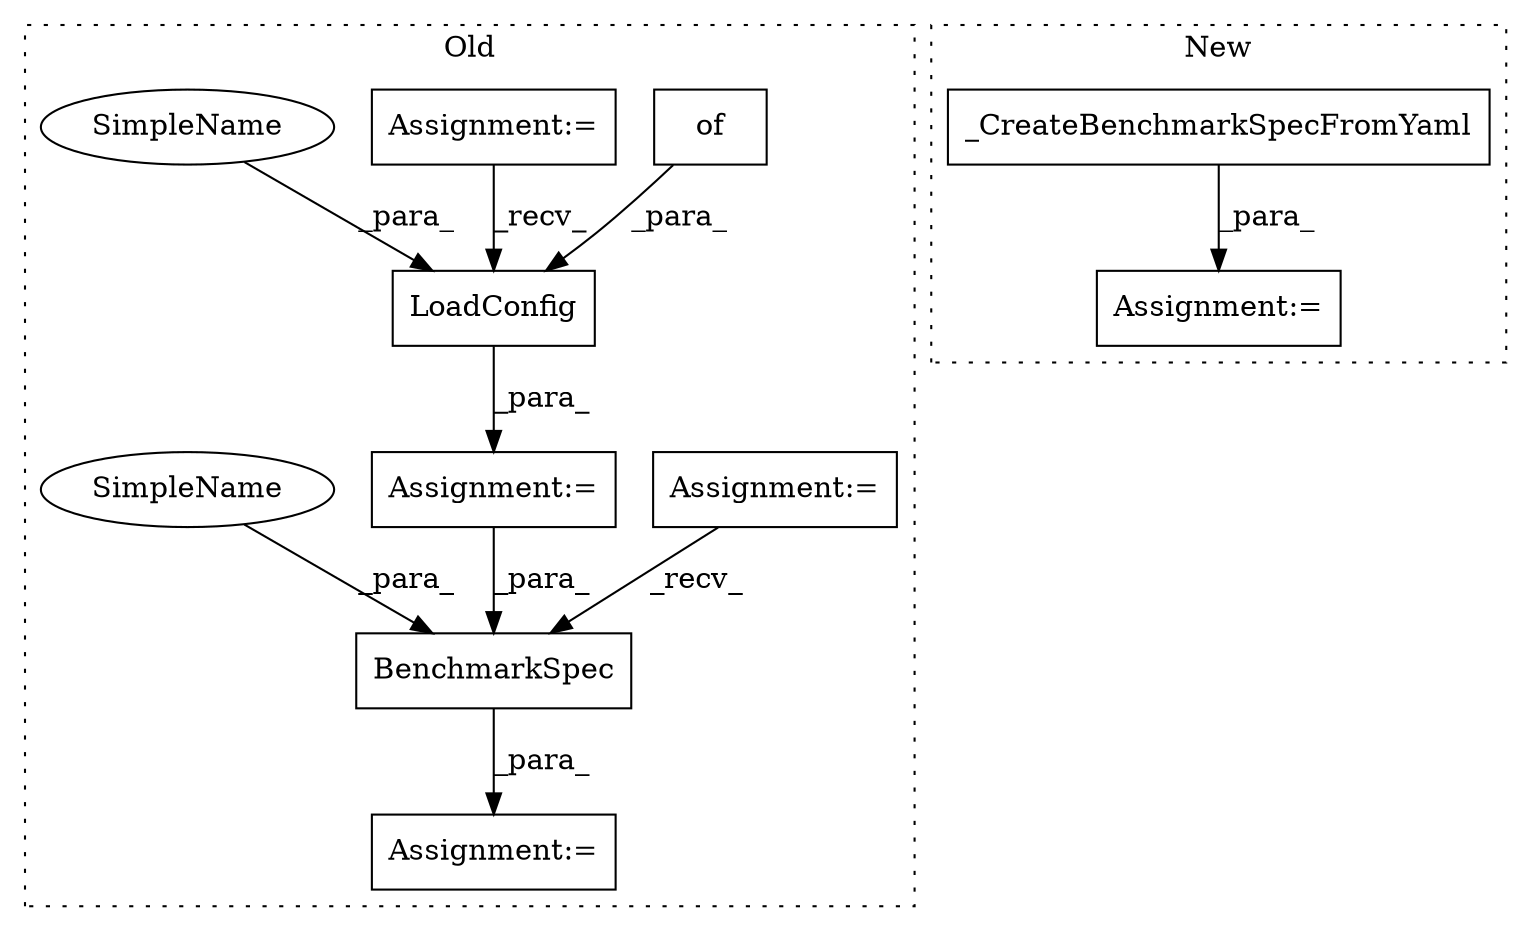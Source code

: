digraph G {
subgraph cluster0 {
1 [label="LoadConfig" a="32" s="3609,3650" l="11,1" shape="box"];
3 [label="BenchmarkSpec" a="32" s="3677,3706" l="14,1" shape="box"];
4 [label="of" a="32" s="3641" l="4" shape="box"];
5 [label="Assignment:=" a="7" s="3661" l="1" shape="box"];
7 [label="Assignment:=" a="7" s="3600" l="1" shape="box"];
8 [label="Assignment:=" a="7" s="3474" l="14" shape="box"];
9 [label="Assignment:=" a="7" s="3428" l="7" shape="box"];
10 [label="SimpleName" a="42" s="3646" l="4" shape="ellipse"];
11 [label="SimpleName" a="42" s="3698" l="4" shape="ellipse"];
label = "Old";
style="dotted";
}
subgraph cluster1 {
2 [label="_CreateBenchmarkSpecFromYaml" a="32" s="4391,4436" l="29,1" shape="box"];
6 [label="Assignment:=" a="7" s="4385" l="1" shape="box"];
label = "New";
style="dotted";
}
1 -> 7 [label="_para_"];
2 -> 6 [label="_para_"];
3 -> 5 [label="_para_"];
4 -> 1 [label="_para_"];
7 -> 3 [label="_para_"];
8 -> 3 [label="_recv_"];
9 -> 1 [label="_recv_"];
10 -> 1 [label="_para_"];
11 -> 3 [label="_para_"];
}
